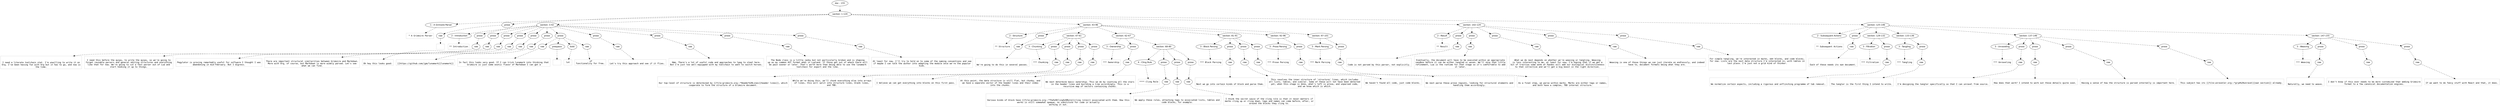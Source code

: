 digraph lpegNode {

node [fontname=Helvetica]
edge [style=dashed]

doc_0 [label="doc - 155"]


doc_0 -> { section_1}
{rank=same; section_1}

section_1 [label="section: 1-124"]


// END RANK doc_0

section_1 -> { header_2 prose_3 section_4 section_5 section_6 section_7}
{rank=same; header_2 prose_3 section_4 section_5 section_6 section_7}

header_2 [label="1 : A Grimoire Parser"]

prose_3 [label="prose"]

section_4 [label="section: 3-42"]

section_5 [label="section: 43-96"]

section_6 [label="section: 102-124"]

section_7 [label="section: 125-146"]


// END RANK section_1

header_2 -> leaf_8
leaf_8  [color=Gray,shape=rectangle,fontname=Inconsolata,label=" * A Grimoire Parser"]
// END RANK header_2

prose_3 -> { raw_9}
{rank=same; raw_9}

raw_9 [label="raw"]


// END RANK prose_3

raw_9 -> leaf_10
leaf_10  [color=Gray,shape=rectangle,fontname=Inconsolata,label="
"]
// END RANK raw_9

section_4 -> { header_11 prose_12 prose_13 prose_14 prose_15 prose_16 prose_17 prose_18 prose_19 prose_20 prose_21 prose_22}
{rank=same; header_11 prose_12 prose_13 prose_14 prose_15 prose_16 prose_17 prose_18 prose_19 prose_20 prose_21 prose_22}

header_11 [label="2 : Introduction"]

prose_12 [label="prose"]

prose_13 [label="prose"]

prose_14 [label="prose"]

prose_15 [label="prose"]

prose_16 [label="prose"]

prose_17 [label="prose"]

prose_18 [label="prose"]

prose_19 [label="prose"]

prose_20 [label="prose"]

prose_21 [label="prose"]

prose_22 [label="prose"]


// END RANK section_4

header_11 -> leaf_23
leaf_23  [color=Gray,shape=rectangle,fontname=Inconsolata,label="** Introduction"]
// END RANK header_11

prose_12 -> { raw_24}
{rank=same; raw_24}

raw_24 [label="raw"]


// END RANK prose_12

raw_24 -> leaf_25
leaf_25  [color=Gray,shape=rectangle,fontname=Inconsolata,label="

I need a literate toolchain stat. I'm unwilling to write it on
Org. I've been having fun with Org but it has to go, and now is
the time.
"]
// END RANK raw_24

prose_13 -> { raw_26}
{rank=same; raw_26}

raw_26 [label="raw"]


// END RANK prose_13

raw_26 -> leaf_27
leaf_27  [color=Gray,shape=rectangle,fontname=Inconsolata,label="
I need this before the quipu, to write the quipu, so we're going to
forget reusable parsers and general editing structures and everything
like that for now. We're going to cut a fast parser out of Lua and
start hooking it up to things.
"]
// END RANK raw_26

prose_14 -> { raw_28}
{rank=same; raw_28}

raw_28 [label="raw"]


// END RANK prose_14

raw_28 -> leaf_29
leaf_29  [color=Gray,shape=rectangle,fontname=Inconsolata,label="
Pegylator is proving remarkably useful for software I thought I was
abandoning in mid-February. But I digress.
"]
// END RANK raw_28

prose_15 -> { raw_30}
{rank=same; raw_30}

raw_30 [label="raw"]


// END RANK prose_15

raw_30 -> leaf_31
leaf_31  [color=Gray,shape=rectangle,fontname=Inconsolata,label="
There are important structural similarities between Grimoire and Markdown.
More with Org, of course, but Markdown is more widely parsed. Let's see
what we can find.
"]
// END RANK raw_30

prose_16 -> { raw_32}
{rank=same; raw_32}

raw_32 [label="raw"]


// END RANK prose_16

raw_32 -> leaf_33
leaf_33  [color=Gray,shape=rectangle,fontname=Inconsolata,label="
Oh hey this looks good:
"]
// END RANK raw_32

prose_17 -> { raw_34}
{rank=same; raw_34}

raw_34 [label="raw"]


// END RANK prose_17

raw_34 -> leaf_35
leaf_35  [color=Gray,shape=rectangle,fontname=Inconsolata,label="
[[https://github.com/jgm/lunamark][lunamark]]
"]
// END RANK raw_34

prose_18 -> { raw_36 prespace_37 bold_38 raw_39}
{rank=same; raw_36 prespace_37 bold_38 raw_39}

raw_36 [label="raw"]

prespace_37 [label="prespace"]

bold_38 [label="bold"]

raw_39 [label="raw"]


// END RANK prose_18

raw_36 -> leaf_40
leaf_40  [color=Gray,shape=rectangle,fontname=Inconsolata,label="
In fact this looks very good. If I can trick lunamark into thinking that
Grimoire is just some exotic flavor of Markdown I can get a"]
// END RANK raw_36

prespace_37 -> leaf_41
leaf_41  [color=Gray,shape=rectangle,fontname=Inconsolata,label=" "]
// END RANK prespace_37

bold_38 -> leaf_42
leaf_42  [color=Gray,shape=rectangle,fontname=Inconsolata,label="lot"]
// END RANK bold_38

raw_39 -> leaf_43
leaf_43  [color=Gray,shape=rectangle,fontname=Inconsolata,label=" of
functionality for free.
"]
// END RANK raw_39

prose_19 -> { raw_44}
{rank=same; raw_44}

raw_44 [label="raw"]


// END RANK prose_19

raw_44 -> leaf_45
leaf_45  [color=Gray,shape=rectangle,fontname=Inconsolata,label="
Let's try this approach and see if it flies.
"]
// END RANK raw_44

prose_20 -> { raw_46}
{rank=same; raw_46}

raw_46 [label="raw"]


// END RANK prose_20

raw_46 -> leaf_47
leaf_47  [color=Gray,shape=rectangle,fontname=Inconsolata,label="
Hmm. There's a lot of useful code and approaches to lpeg to steal here.
But I'm just too well-equipped with my toolchain to want to switch horses.
"]
// END RANK raw_46

prose_21 -> { raw_48}
{rank=same; raw_48}

raw_48 [label="raw"]


// END RANK prose_21

raw_48 -> leaf_49
leaf_49  [color=Gray,shape=rectangle,fontname=Inconsolata,label="
The Node class is a little janky but not particularly broken and is shaping
up as my common AST format when in Lualand. If those get out of whack there will
be pain sooner or later. That's worth more than being able to use the lunamark
toolchain for export and the like.
"]
// END RANK raw_48

prose_22 -> { raw_50}
{rank=same; raw_50}

raw_50 [label="raw"]


// END RANK prose_22

raw_50 -> leaf_51
leaf_51  [color=Gray,shape=rectangle,fontname=Inconsolata,label="
At least for now. I'll try to hold on to some of the naming conventions and see
if maybe I can talk the author into adapting the module once we're the popular
kids.
"]
// END RANK raw_50

section_5 -> { header_52 prose_53 section_54 section_55 section_56 section_57 section_58}
{rank=same; header_52 prose_53 section_54 section_55 section_56 section_57 section_58}

header_52 [label="2 : Structure"]

prose_53 [label="prose"]

section_54 [label="section: 47-61"]

section_55 [label="section: 62-67"]

section_56 [label="section: 81-91"]

section_57 [label="section: 92-96"]

section_58 [label="section: 97-101"]


// END RANK section_5

header_52 -> leaf_59
leaf_59  [color=Gray,shape=rectangle,fontname=Inconsolata,label="** Structure"]
// END RANK header_52

prose_53 -> { raw_60}
{rank=same; raw_60}

raw_60 [label="raw"]


// END RANK prose_53

raw_60 -> leaf_61
leaf_61  [color=Gray,shape=rectangle,fontname=Inconsolata,label="

We're going to do this in several passes.
"]
// END RANK raw_60

section_54 -> { header_62 prose_63 prose_64 prose_65 prose_66}
{rank=same; header_62 prose_63 prose_64 prose_65 prose_66}

header_62 [label="3 : Chunking"]

prose_63 [label="prose"]

prose_64 [label="prose"]

prose_65 [label="prose"]

prose_66 [label="prose"]


// END RANK section_54

header_62 -> leaf_67
leaf_67  [color=Gray,shape=rectangle,fontname=Inconsolata,label="*** Chunking"]
// END RANK header_62

prose_63 -> { raw_68}
{rank=same; raw_68}

raw_68 [label="raw"]


// END RANK prose_63

raw_68 -> leaf_69
leaf_69  [color=Gray,shape=rectangle,fontname=Inconsolata,label="

Our top-level of structure is determined by [[file:grimoire.org::*Header%20Lines][header lines]], which
cooperate to form the structure of a Grimoire document.
"]
// END RANK raw_68

prose_64 -> { raw_70}
{rank=same; raw_70}

raw_70 [label="raw"]


// END RANK prose_64

raw_70 -> leaf_71
leaf_71  [color=Gray,shape=rectangle,fontname=Inconsolata,label="
While we're doing this, we'll chunk everything else into arrays
of lines, this will split into structure lines, blank lines,
and TBD.
"]
// END RANK raw_70

prose_65 -> { raw_72}
{rank=same; raw_72}

raw_72 [label="raw"]


// END RANK prose_65

raw_72 -> leaf_73
leaf_73  [color=Gray,shape=rectangle,fontname=Inconsolata,label="
I believe we can get everything into blocks on this first pass.
"]
// END RANK raw_72

prose_66 -> { raw_74}
{rank=same; raw_74}

raw_74 [label="raw"]


// END RANK prose_66

raw_74 -> leaf_75
leaf_75  [color=Gray,shape=rectangle,fontname=Inconsolata,label="
At this point, the data structure is still flat, but chunky, and
we have a separate vector of the header lines and their index
into the chunks.
"]
// END RANK raw_74

section_55 -> { header_76 prose_77 section_78}
{rank=same; header_76 prose_77 section_78}

header_76 [label="3 : Ownership"]

prose_77 [label="prose"]

section_78 [label="section: 68-80"]


// END RANK section_55

header_76 -> leaf_79
leaf_79  [color=Gray,shape=rectangle,fontname=Inconsolata,label="*** Ownership"]
// END RANK header_76

prose_77 -> { raw_80}
{rank=same; raw_80}

raw_80 [label="raw"]


// END RANK prose_77

raw_80 -> leaf_81
leaf_81  [color=Gray,shape=rectangle,fontname=Inconsolata,label="

We next determine basic ownership. This we do by counting all the stars
in the header lines and building a tree accordingly. This is a
recursive map of vectors containing chunks.
"]
// END RANK raw_80

section_78 -> { header_82 prose_83 prose_84 prose_85}
{rank=same; header_82 prose_83 prose_84 prose_85}

header_82 [label="4 : Cling Rule"]

prose_83 [label="prose"]

prose_84 [label="prose"]

prose_85 [label="prose"]


// END RANK section_78

header_82 -> leaf_86
leaf_86  [color=Gray,shape=rectangle,fontname=Inconsolata,label="**** Cling Rule"]
// END RANK header_82

prose_83 -> { raw_87}
{rank=same; raw_87}

raw_87 [label="raw"]


// END RANK prose_83

raw_87 -> leaf_88
leaf_88  [color=Gray,shape=rectangle,fontname=Inconsolata,label="

Various kinds of block have [[file:grimoire.org::*The%20Cling%20Rule][cling rules]] associated with them. How this
works is still somewhat opaque, no substitute for code in actually
working it out.
"]
// END RANK raw_87

prose_84 -> { raw_89}
{rank=same; raw_89}

raw_89 [label="raw"]


// END RANK prose_84

raw_89 -> leaf_90
leaf_90  [color=Gray,shape=rectangle,fontname=Inconsolata,label="
We apply these rules, attaching tags to associated lists, tables and
code blocks, for example.
"]
// END RANK raw_89

prose_85 -> { raw_91}
{rank=same; raw_91}

raw_91 [label="raw"]


// END RANK prose_85

raw_91 -> leaf_92
leaf_92  [color=Gray,shape=rectangle,fontname=Inconsolata,label="
I think the secret sauce of the cling rule is that it never matters if
marks cling up or cling down, tags and names can come before, after, or
around the blocks they cling to.
"]
// END RANK raw_91

section_56 -> { header_93 prose_94 prose_95 prose_96}
{rank=same; header_93 prose_94 prose_95 prose_96}

header_93 [label="3 : Block Parsing"]

prose_94 [label="prose"]

prose_95 [label="prose"]

prose_96 [label="prose"]


// END RANK section_56

header_93 -> leaf_97
leaf_97  [color=Gray,shape=rectangle,fontname=Inconsolata,label="*** Block Parsing"]
// END RANK header_93

prose_94 -> { raw_98}
{rank=same; raw_98}

raw_98 [label="raw"]


// END RANK prose_94

raw_98 -> leaf_99
leaf_99  [color=Gray,shape=rectangle,fontname=Inconsolata,label="

Next we go into certain kinds of block and parse them.
"]
// END RANK raw_98

prose_95 -> { raw_100}
{rank=same; raw_100}

raw_100 [label="raw"]


// END RANK prose_95

raw_100 -> leaf_101
leaf_101  [color=Gray,shape=rectangle,fontname=Inconsolata,label="
This resolves the inner structure of 'structure' lines, which includes
all lists, tables, and similar. Some of these will not have been detected
yet, when this stage is done, what's left is prose, and unparsed code,
and we know which is which.
"]
// END RANK raw_100

prose_96 -> { raw_102}
{rank=same; raw_102}

raw_102 [label="raw"]


// END RANK prose_96

raw_102 -> leaf_103
leaf_103  [color=Gray,shape=rectangle,fontname=Inconsolata,label="
We haven't found all code, just code blocks.
"]
// END RANK raw_102

section_57 -> { header_104 prose_105}
{rank=same; header_104 prose_105}

header_104 [label="3 : Prose Parsing"]

prose_105 [label="prose"]


// END RANK section_57

header_104 -> leaf_106
leaf_106  [color=Gray,shape=rectangle,fontname=Inconsolata,label="*** Prose Parsing"]
// END RANK header_104

prose_105 -> { raw_107}
{rank=same; raw_107}

raw_107 [label="raw"]


// END RANK prose_105

raw_107 -> leaf_108
leaf_108  [color=Gray,shape=rectangle,fontname=Inconsolata,label="

We next parse these prose regions, looking for structural elements and
handling them accordingly.
"]
// END RANK raw_107

section_58 -> { header_109 prose_110}
{rank=same; header_109 prose_110}

header_109 [label="3 : Mark Parsing"]

prose_110 [label="prose"]


// END RANK section_58

header_109 -> leaf_111
leaf_111  [color=Gray,shape=rectangle,fontname=Inconsolata,label="*** Mark Parsing"]
// END RANK header_109

prose_110 -> { raw_112}
{rank=same; raw_112}

raw_112 [label="raw"]


// END RANK prose_110

raw_112 -> leaf_113
leaf_113  [color=Gray,shape=rectangle,fontname=Inconsolata,label="

As a final step, we parse within marks. Marks are either tags or names,
and both have a complex, TBD internal structure.
"]
// END RANK raw_112

section_6 -> { header_114 prose_115 prose_116 prose_117 prose_118 prose_119}
{rank=same; header_114 prose_115 prose_116 prose_117 prose_118 prose_119}

header_114 [label="2 : Result"]

prose_115 [label="prose"]

prose_116 [label="prose"]

prose_117 [label="prose"]

prose_118 [label="prose"]

prose_119 [label="prose"]


// END RANK section_6

header_114 -> leaf_120
leaf_120  [color=Gray,shape=rectangle,fontname=Inconsolata,label="** Result"]
// END RANK header_114

prose_115 -> { raw_121}
{rank=same; raw_121}

raw_121 [label="raw"]


// END RANK prose_115

raw_121 -> leaf_122
leaf_122  [color=Gray,shape=rectangle,fontname=Inconsolata,label="

Code is not parsed by this parser, not explicitly.
"]
// END RANK raw_121

prose_116 -> { raw_123}
{rank=same; raw_123}

raw_123 [label="raw"]


// END RANK prose_116

raw_123 -> leaf_124
leaf_124  [color=Gray,shape=rectangle,fontname=Inconsolata,label="
Eventually, the document will have to be executed within an appropriate
sandbox before it can be either tangled or woven. We'll skip that little
refinement, Lua is the runtime for that stage so it's comfortable to add
it later.
"]
// END RANK raw_123

prose_117 -> { raw_125}
{rank=same; raw_125}

raw_125 [label="raw"]


// END RANK prose_117

raw_125 -> leaf_126
leaf_126  [color=Gray,shape=rectangle,fontname=Inconsolata,label="
What we do next depends on whether we're weaving or tangling. Weaving
is less interesting to me, at least for now; I'm hoping that if we get a
bit of traction some wonk at Pandoc will add our biological distinctiveness
to that collective and we'll get a big boost in the right direction.
"]
// END RANK raw_125

prose_118 -> { raw_127}
{rank=same; raw_127}

raw_127 [label="raw"]


// END RANK prose_118

raw_127 -> leaf_128
leaf_128  [color=Gray,shape=rectangle,fontname=Inconsolata,label="
Weaving is one of those things we can just iterate on endlesssly, and indeed
have to, document formats being what they are.
"]
// END RANK raw_127

prose_119 -> { raw_129}
{rank=same; raw_129}

raw_129 [label="raw"]


// END RANK prose_119

raw_129 -> leaf_130
leaf_130  [color=Gray,shape=rectangle,fontname=Inconsolata,label="
For simple tangling, we're interested in marks, edn blocks, and code blocks,
for now. Lists are the next data structure I'm interested in, with tables in
last place. I'm just not a grid kind of thinker.


"]
// END RANK raw_129

section_7 -> { header_131 prose_132 section_133 section_134 section_135 section_136}
{rank=same; header_131 prose_132 section_133 section_134 section_135 section_136}

header_131 [label="2 : Subsequent Actions"]

prose_132 [label="prose"]

section_133 [label="section: 129-132"]

section_134 [label="section: 133-136"]

section_135 [label="section: 137-146"]

section_136 [label="section: 147-155"]


// END RANK section_7

header_131 -> leaf_137
leaf_137  [color=Gray,shape=rectangle,fontname=Inconsolata,label="** Subsequent Actions"]
// END RANK header_131

prose_132 -> { raw_138}
{rank=same; raw_138}

raw_138 [label="raw"]


// END RANK prose_132

raw_138 -> leaf_139
leaf_139  [color=Gray,shape=rectangle,fontname=Inconsolata,label="

Each of these needs its own document.
"]
// END RANK raw_138

section_133 -> { header_140 prose_141}
{rank=same; header_140 prose_141}

header_140 [label="3 : Filtration"]

prose_141 [label="prose"]


// END RANK section_133

header_140 -> leaf_142
leaf_142  [color=Gray,shape=rectangle,fontname=Inconsolata,label="*** Filtration"]
// END RANK header_140

prose_141 -> { raw_143}
{rank=same; raw_143}

raw_143 [label="raw"]


// END RANK prose_141

raw_143 -> leaf_144
leaf_144  [color=Gray,shape=rectangle,fontname=Inconsolata,label="

We normalize certain aspects, including a rigorous and unflinching programme of tab removal.
"]
// END RANK raw_143

section_134 -> { header_145 prose_146}
{rank=same; header_145 prose_146}

header_145 [label="3 : Tangling"]

prose_146 [label="prose"]


// END RANK section_134

header_145 -> leaf_147
leaf_147  [color=Gray,shape=rectangle,fontname=Inconsolata,label="*** Tangling"]
// END RANK header_145

prose_146 -> { raw_148}
{rank=same; raw_148}

raw_148 [label="raw"]


// END RANK prose_146

raw_148 -> leaf_149
leaf_149  [color=Gray,shape=rectangle,fontname=Inconsolata,label="

The tangler is the first thing I intend to write.
"]
// END RANK raw_148

section_135 -> { header_150 prose_151 prose_152 prose_153 prose_154}
{rank=same; header_150 prose_151 prose_152 prose_153 prose_154}

header_150 [label="3 : Unraveling"]

prose_151 [label="prose"]

prose_152 [label="prose"]

prose_153 [label="prose"]

prose_154 [label="prose"]


// END RANK section_135

header_150 -> leaf_155
leaf_155  [color=Gray,shape=rectangle,fontname=Inconsolata,label="*** Unraveling"]
// END RANK header_150

prose_151 -> { raw_156}
{rank=same; raw_156}

raw_156 [label="raw"]


// END RANK prose_151

raw_156 -> leaf_157
leaf_157  [color=Gray,shape=rectangle,fontname=Inconsolata,label="

I'm designing the tangler specifically so that I can unravel from source.
"]
// END RANK raw_156

prose_152 -> { raw_158}
{rank=same; raw_158}

raw_158 [label="raw"]


// END RANK prose_152

raw_158 -> leaf_159
leaf_159  [color=Gray,shape=rectangle,fontname=Inconsolata,label="
How does that work? I intend to work out those details quite soon.
"]
// END RANK raw_158

prose_153 -> { raw_160}
{rank=same; raw_160}

raw_160 [label="raw"]


// END RANK prose_153

raw_160 -> leaf_161
leaf_161  [color=Gray,shape=rectangle,fontname=Inconsolata,label="
Having a sense of how the structure is parsed internally is important here.
"]
// END RANK raw_160

prose_154 -> { raw_162}
{rank=same; raw_162}

raw_162 [label="raw"]


// END RANK prose_154

raw_162 -> leaf_163
leaf_163  [color=Gray,shape=rectangle,fontname=Inconsolata,label="
This subject has its [[file:unraveler.org::*grym%20unravel][own section]] already.
"]
// END RANK raw_162

section_136 -> { header_164 prose_165 prose_166 prose_167}
{rank=same; header_164 prose_165 prose_166 prose_167}

header_164 [label="3 : Weaving"]

prose_165 [label="prose"]

prose_166 [label="prose"]

prose_167 [label="prose"]


// END RANK section_136

header_164 -> leaf_168
leaf_168  [color=Gray,shape=rectangle,fontname=Inconsolata,label="*** Weaving"]
// END RANK header_164

prose_165 -> { raw_169}
{rank=same; raw_169}

raw_169 [label="raw"]


// END RANK prose_165

raw_169 -> leaf_170
leaf_170  [color=Gray,shape=rectangle,fontname=Inconsolata,label="

Naturally, we need to weave.
"]
// END RANK raw_169

prose_166 -> { raw_171}
{rank=same; raw_171}

raw_171 [label="raw"]


// END RANK prose_166

raw_171 -> leaf_172
leaf_172  [color=Gray,shape=rectangle,fontname=Inconsolata,label="
I don't know if this ever needs to be more customized than adding Grimoire
format to a few canonical documentation engines.
"]
// END RANK raw_171

prose_167 -> { raw_173}
{rank=same; raw_173}

raw_173 [label="raw"]


// END RANK prose_167

raw_173 -> leaf_174
leaf_174  [color=Gray,shape=rectangle,fontname=Inconsolata,label="
If we want to do fancy stuff with React and that, it does.
"]
// END RANK raw_173


}
